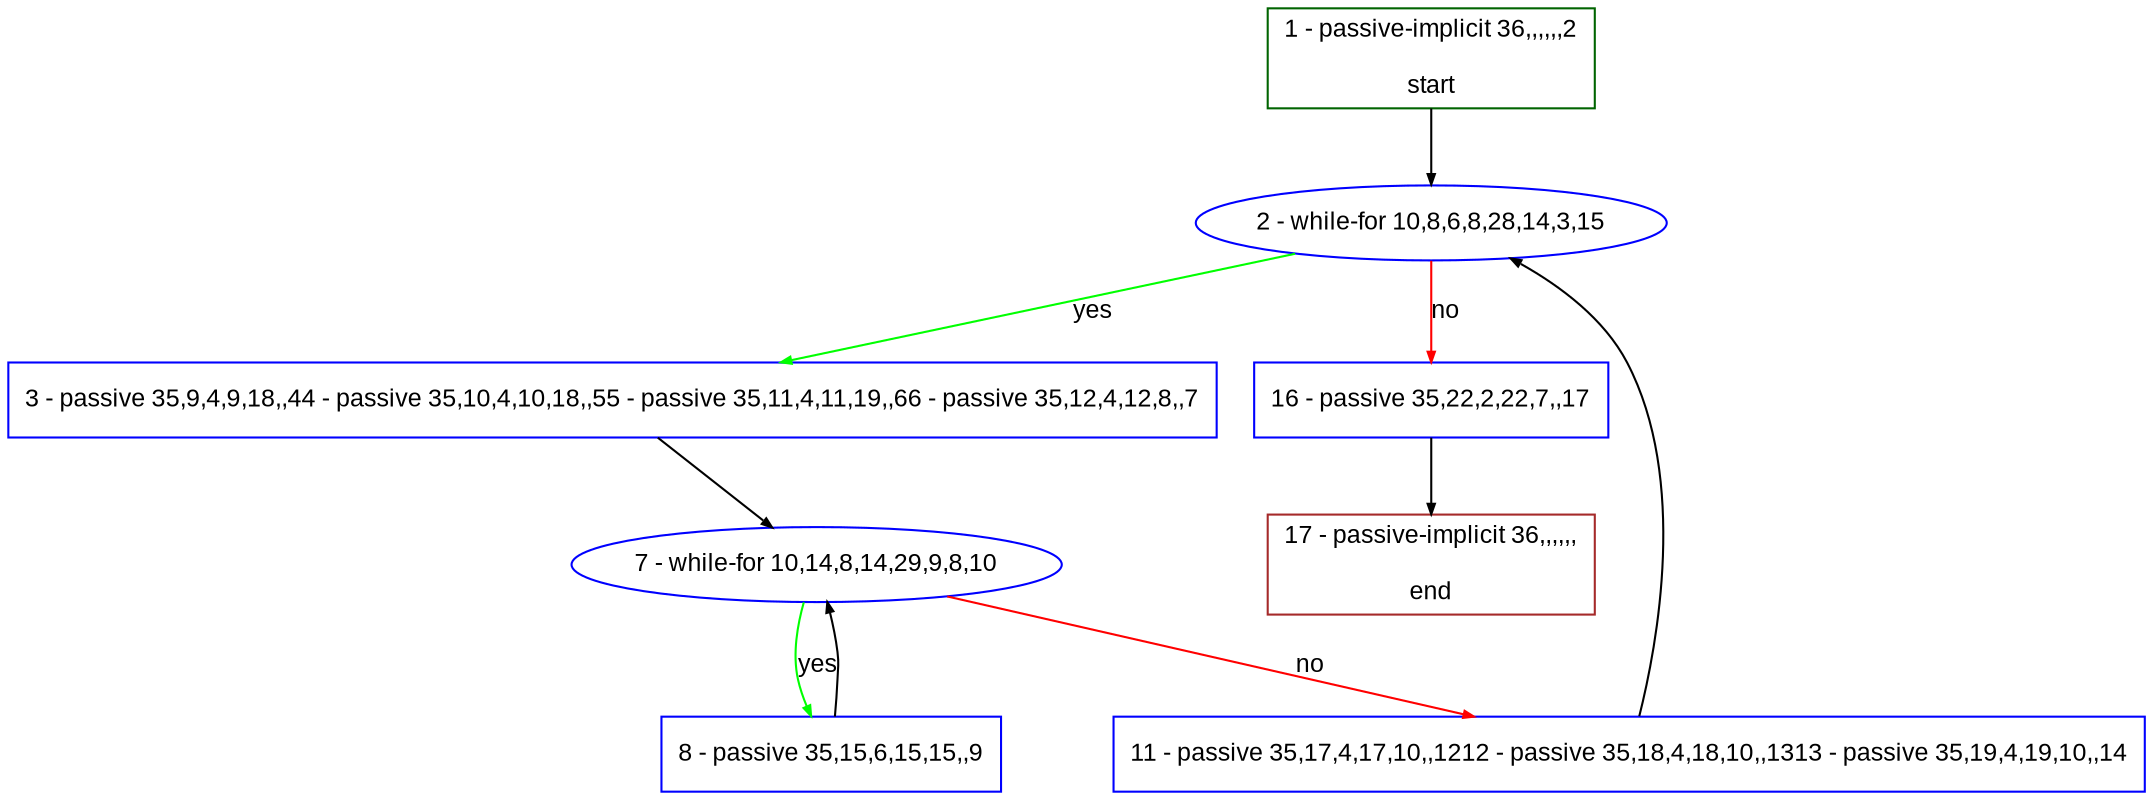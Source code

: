 digraph "" {
  graph [bgcolor="white", fillcolor="#FFFFCC", pack="true", packmode="clust", fontname="Arial", label="", fontsize="12", compound="true", style="rounded,filled"];
  node [node_initialized="no", fillcolor="white", fontname="Arial", label="", color="grey", fontsize="12", fixedsize="false", compound="true", shape="rectangle", style="filled"];
  edge [arrowtail="none", lhead="", fontcolor="black", fontname="Arial", label="", color="black", fontsize="12", arrowhead="normal", arrowsize="0.5", compound="true", ltail="", dir="forward"];
  __N1 [fillcolor="#ffffff", label="2 - while-for 10,8,6,8,28,14,3,15", color="#0000ff", shape="oval", style="filled"];
  __N2 [fillcolor="#ffffff", label="1 - passive-implicit 36,,,,,,2\n\nstart", color="#006400", shape="box", style="filled"];
  __N3 [fillcolor="#ffffff", label="3 - passive 35,9,4,9,18,,44 - passive 35,10,4,10,18,,55 - passive 35,11,4,11,19,,66 - passive 35,12,4,12,8,,7", color="#0000ff", shape="box", style="filled"];
  __N4 [fillcolor="#ffffff", label="16 - passive 35,22,2,22,7,,17", color="#0000ff", shape="box", style="filled"];
  __N5 [fillcolor="#ffffff", label="7 - while-for 10,14,8,14,29,9,8,10", color="#0000ff", shape="oval", style="filled"];
  __N6 [fillcolor="#ffffff", label="8 - passive 35,15,6,15,15,,9", color="#0000ff", shape="box", style="filled"];
  __N7 [fillcolor="#ffffff", label="11 - passive 35,17,4,17,10,,1212 - passive 35,18,4,18,10,,1313 - passive 35,19,4,19,10,,14", color="#0000ff", shape="box", style="filled"];
  __N8 [fillcolor="#ffffff", label="17 - passive-implicit 36,,,,,,\n\nend", color="#a52a2a", shape="box", style="filled"];
  __N2 -> __N1 [arrowtail="none", color="#000000", label="", arrowhead="normal", dir="forward"];
  __N1 -> __N3 [arrowtail="none", color="#00ff00", label="yes", arrowhead="normal", dir="forward"];
  __N1 -> __N4 [arrowtail="none", color="#ff0000", label="no", arrowhead="normal", dir="forward"];
  __N3 -> __N5 [arrowtail="none", color="#000000", label="", arrowhead="normal", dir="forward"];
  __N5 -> __N6 [arrowtail="none", color="#00ff00", label="yes", arrowhead="normal", dir="forward"];
  __N6 -> __N5 [arrowtail="none", color="#000000", label="", arrowhead="normal", dir="forward"];
  __N5 -> __N7 [arrowtail="none", color="#ff0000", label="no", arrowhead="normal", dir="forward"];
  __N7 -> __N1 [arrowtail="none", color="#000000", label="", arrowhead="normal", dir="forward"];
  __N4 -> __N8 [arrowtail="none", color="#000000", label="", arrowhead="normal", dir="forward"];
}
